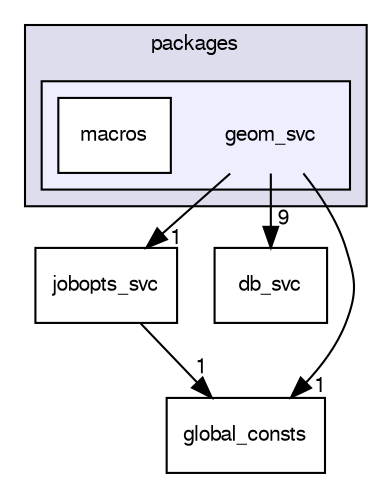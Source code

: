 digraph "/dev/shm/kenichi/update-e1039-doc/e1039-core/packages/geom_svc" {
  bgcolor=transparent;
  compound=true
  node [ fontsize="10", fontname="FreeSans"];
  edge [ labelfontsize="10", labelfontname="FreeSans"];
  subgraph clusterdir_8ea7cac0f8d8113a9a7e5b799137b771 {
    graph [ bgcolor="#ddddee", pencolor="black", label="packages" fontname="FreeSans", fontsize="10", URL="dir_8ea7cac0f8d8113a9a7e5b799137b771.html"]
  subgraph clusterdir_5fde958d0efff8f0c14671d1322e68e9 {
    graph [ bgcolor="#eeeeff", pencolor="black", label="" URL="dir_5fde958d0efff8f0c14671d1322e68e9.html"];
    dir_5fde958d0efff8f0c14671d1322e68e9 [shape=plaintext label="geom_svc"];
    dir_0dababbb32857453b1a759395b2bff83 [shape=box label="macros" color="black" fillcolor="white" style="filled" URL="dir_0dababbb32857453b1a759395b2bff83.html"];
  }
  }
  dir_fa15fa1979a2f587dfa447baa637660a [shape=box label="jobopts_svc" URL="dir_fa15fa1979a2f587dfa447baa637660a.html"];
  dir_70fbc567754c78c7943d3b6e8f1518e2 [shape=box label="db_svc" URL="dir_70fbc567754c78c7943d3b6e8f1518e2.html"];
  dir_db0f62da9640c3e2ac69534d9d31ddb5 [shape=box label="global_consts" URL="dir_db0f62da9640c3e2ac69534d9d31ddb5.html"];
  dir_5fde958d0efff8f0c14671d1322e68e9->dir_fa15fa1979a2f587dfa447baa637660a [headlabel="1", labeldistance=1.5 headhref="dir_000056_000060.html"];
  dir_5fde958d0efff8f0c14671d1322e68e9->dir_70fbc567754c78c7943d3b6e8f1518e2 [headlabel="9", labeldistance=1.5 headhref="dir_000056_000045.html"];
  dir_5fde958d0efff8f0c14671d1322e68e9->dir_db0f62da9640c3e2ac69534d9d31ddb5 [headlabel="1", labeldistance=1.5 headhref="dir_000056_000058.html"];
  dir_fa15fa1979a2f587dfa447baa637660a->dir_db0f62da9640c3e2ac69534d9d31ddb5 [headlabel="1", labeldistance=1.5 headhref="dir_000060_000058.html"];
}
